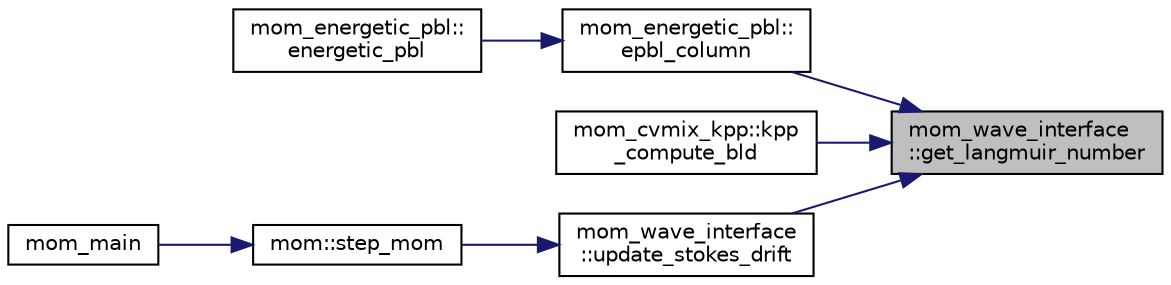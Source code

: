 digraph "mom_wave_interface::get_langmuir_number"
{
 // INTERACTIVE_SVG=YES
 // LATEX_PDF_SIZE
  edge [fontname="Helvetica",fontsize="10",labelfontname="Helvetica",labelfontsize="10"];
  node [fontname="Helvetica",fontsize="10",shape=record];
  rankdir="RL";
  Node1 [label="mom_wave_interface\l::get_langmuir_number",height=0.2,width=0.4,color="black", fillcolor="grey75", style="filled", fontcolor="black",tooltip="Interface to get Langmuir number based on options stored in wave structure."];
  Node1 -> Node2 [dir="back",color="midnightblue",fontsize="10",style="solid",fontname="Helvetica"];
  Node2 [label="mom_energetic_pbl::\lepbl_column",height=0.2,width=0.4,color="black", fillcolor="white", style="filled",URL="$namespacemom__energetic__pbl.html#a01291f3e97cfdcf58866a1e9b0bcfc26",tooltip="This subroutine determines the diffusivities from the integrated energetics mixed layer model for a s..."];
  Node2 -> Node3 [dir="back",color="midnightblue",fontsize="10",style="solid",fontname="Helvetica"];
  Node3 [label="mom_energetic_pbl::\lenergetic_pbl",height=0.2,width=0.4,color="black", fillcolor="white", style="filled",URL="$namespacemom__energetic__pbl.html#a39d18925dcbd4477d63188edeae399f0",tooltip="This subroutine determines the diffusivities from the integrated energetics mixed layer model...."];
  Node1 -> Node4 [dir="back",color="midnightblue",fontsize="10",style="solid",fontname="Helvetica"];
  Node4 [label="mom_cvmix_kpp::kpp\l_compute_bld",height=0.2,width=0.4,color="black", fillcolor="white", style="filled",URL="$namespacemom__cvmix__kpp.html#a118674d1bd14d2429b7f7d939b749f3c",tooltip="Compute OBL depth."];
  Node1 -> Node5 [dir="back",color="midnightblue",fontsize="10",style="solid",fontname="Helvetica"];
  Node5 [label="mom_wave_interface\l::update_stokes_drift",height=0.2,width=0.4,color="black", fillcolor="white", style="filled",URL="$namespacemom__wave__interface.html#a42b769030d04a1c087e168de36ce7285",tooltip="Constructs the Stokes Drift profile on the model grid based on desired coupling options."];
  Node5 -> Node6 [dir="back",color="midnightblue",fontsize="10",style="solid",fontname="Helvetica"];
  Node6 [label="mom::step_mom",height=0.2,width=0.4,color="black", fillcolor="white", style="filled",URL="$namespacemom.html#ad55f786e26bcd3445a7224f2fad54f7e",tooltip="This subroutine orchestrates the time stepping of MOM. The adiabatic dynamics are stepped by calls to..."];
  Node6 -> Node7 [dir="back",color="midnightblue",fontsize="10",style="solid",fontname="Helvetica"];
  Node7 [label="mom_main",height=0.2,width=0.4,color="black", fillcolor="white", style="filled",URL="$MOM__driver_8F90.html#a08fffeb2d8e8acbf9ed4609be6d258c6",tooltip=" "];
}
